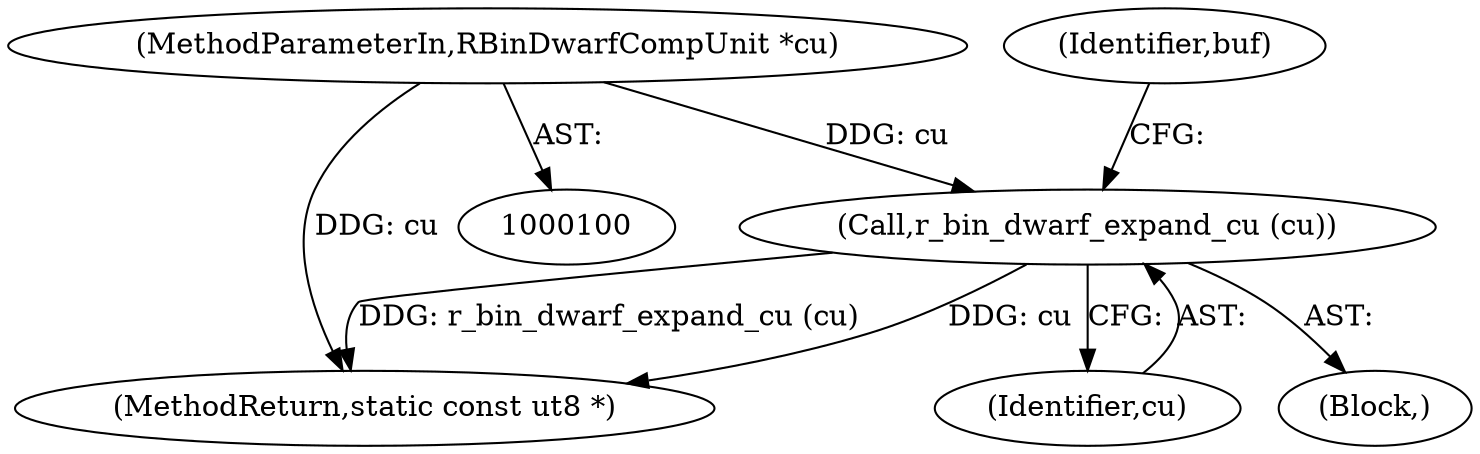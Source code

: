 digraph "0_radare2_2ca9ab45891b6ae8e32b6c28c81eebca059cbe5d_1@pointer" {
"1000103" [label="(MethodParameterIn,RBinDwarfCompUnit *cu)"];
"1000162" [label="(Call,r_bin_dwarf_expand_cu (cu))"];
"1000103" [label="(MethodParameterIn,RBinDwarfCompUnit *cu)"];
"1000455" [label="(MethodReturn,static const ut8 *)"];
"1000163" [label="(Identifier,cu)"];
"1000165" [label="(Identifier,buf)"];
"1000162" [label="(Call,r_bin_dwarf_expand_cu (cu))"];
"1000161" [label="(Block,)"];
"1000103" -> "1000100"  [label="AST: "];
"1000103" -> "1000455"  [label="DDG: cu"];
"1000103" -> "1000162"  [label="DDG: cu"];
"1000162" -> "1000161"  [label="AST: "];
"1000162" -> "1000163"  [label="CFG: "];
"1000163" -> "1000162"  [label="AST: "];
"1000165" -> "1000162"  [label="CFG: "];
"1000162" -> "1000455"  [label="DDG: cu"];
"1000162" -> "1000455"  [label="DDG: r_bin_dwarf_expand_cu (cu)"];
}
